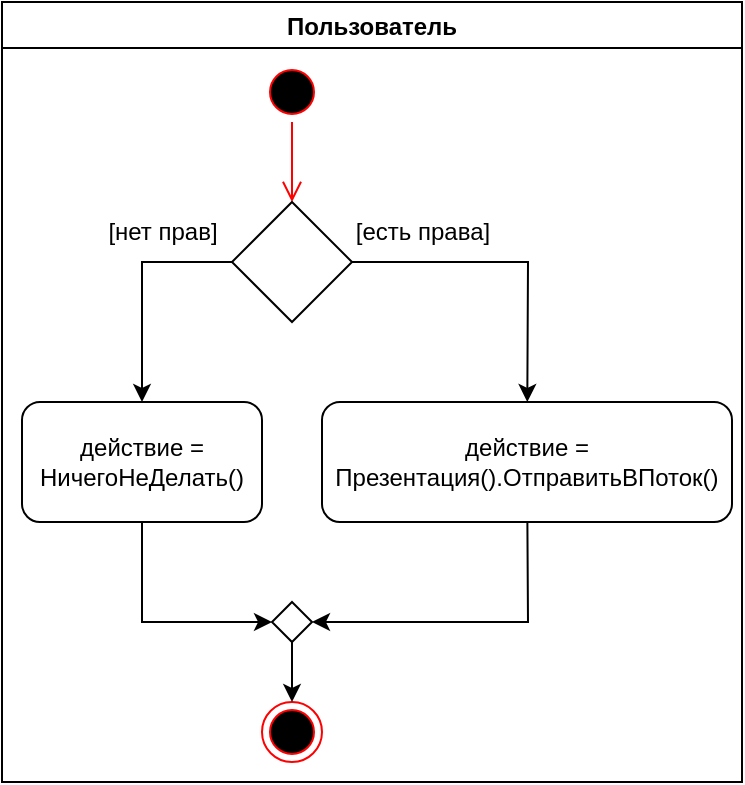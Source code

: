 <mxfile version="15.5.4" type="device"><diagram id="auvaHYt9D2mUyiJxwVjn" name="Page-1"><mxGraphModel dx="1422" dy="780" grid="1" gridSize="10" guides="1" tooltips="1" connect="1" arrows="1" fold="1" page="1" pageScale="1" pageWidth="827" pageHeight="1169" math="0" shadow="0"><root><mxCell id="0"/><mxCell id="1" parent="0"/><mxCell id="oX1Lzh8gc9R75dS9HgBd-47" value="Пользователь" style="swimlane;" vertex="1" parent="1"><mxGeometry x="10" y="10" width="370" height="390" as="geometry"/></mxCell><mxCell id="oX1Lzh8gc9R75dS9HgBd-63" value="" style="ellipse;html=1;shape=startState;fillColor=#000000;strokeColor=#ff0000;" vertex="1" parent="oX1Lzh8gc9R75dS9HgBd-47"><mxGeometry x="130" y="30" width="30" height="30" as="geometry"/></mxCell><mxCell id="oX1Lzh8gc9R75dS9HgBd-64" value="" style="edgeStyle=orthogonalEdgeStyle;html=1;verticalAlign=bottom;endArrow=open;endSize=8;strokeColor=#ff0000;rounded=0;" edge="1" parent="oX1Lzh8gc9R75dS9HgBd-47" source="oX1Lzh8gc9R75dS9HgBd-63" target="oX1Lzh8gc9R75dS9HgBd-68"><mxGeometry relative="1" as="geometry"><mxPoint x="145" y="90" as="targetPoint"/></mxGeometry></mxCell><mxCell id="oX1Lzh8gc9R75dS9HgBd-65" value="действие = Презентация().ОтправитьВПоток()" style="rounded=1;whiteSpace=wrap;html=1;" vertex="1" parent="oX1Lzh8gc9R75dS9HgBd-47"><mxGeometry x="160" y="200" width="205" height="60" as="geometry"/></mxCell><mxCell id="oX1Lzh8gc9R75dS9HgBd-66" value="" style="ellipse;html=1;shape=endState;fillColor=#000000;strokeColor=#ff0000;" vertex="1" parent="oX1Lzh8gc9R75dS9HgBd-47"><mxGeometry x="130" y="350" width="30" height="30" as="geometry"/></mxCell><mxCell id="oX1Lzh8gc9R75dS9HgBd-67" value="" style="endArrow=classic;html=1;rounded=0;entryX=1;entryY=0.5;entryDx=0;entryDy=0;" edge="1" parent="oX1Lzh8gc9R75dS9HgBd-47" source="oX1Lzh8gc9R75dS9HgBd-65" target="oX1Lzh8gc9R75dS9HgBd-73"><mxGeometry width="50" height="50" relative="1" as="geometry"><mxPoint x="145" y="330" as="sourcePoint"/><mxPoint x="155" y="280" as="targetPoint"/><Array as="points"><mxPoint x="263" y="310"/></Array></mxGeometry></mxCell><mxCell id="oX1Lzh8gc9R75dS9HgBd-68" value="" style="rhombus;whiteSpace=wrap;html=1;" vertex="1" parent="oX1Lzh8gc9R75dS9HgBd-47"><mxGeometry x="115" y="100" width="60" height="60" as="geometry"/></mxCell><mxCell id="oX1Lzh8gc9R75dS9HgBd-69" value="" style="endArrow=classic;html=1;rounded=0;exitX=1;exitY=0.5;exitDx=0;exitDy=0;" edge="1" parent="oX1Lzh8gc9R75dS9HgBd-47" source="oX1Lzh8gc9R75dS9HgBd-68" target="oX1Lzh8gc9R75dS9HgBd-65"><mxGeometry width="50" height="50" relative="1" as="geometry"><mxPoint x="242.202" y="270" as="sourcePoint"/><mxPoint x="169.844" y="480.804" as="targetPoint"/><Array as="points"><mxPoint x="263" y="130"/></Array></mxGeometry></mxCell><mxCell id="oX1Lzh8gc9R75dS9HgBd-70" value="действие = НичегоНеДелать()" style="rounded=1;whiteSpace=wrap;html=1;" vertex="1" parent="oX1Lzh8gc9R75dS9HgBd-47"><mxGeometry x="10" y="200" width="120" height="60" as="geometry"/></mxCell><mxCell id="oX1Lzh8gc9R75dS9HgBd-71" value="" style="endArrow=classic;html=1;rounded=0;exitX=0;exitY=0.5;exitDx=0;exitDy=0;" edge="1" parent="oX1Lzh8gc9R75dS9HgBd-47" source="oX1Lzh8gc9R75dS9HgBd-68" target="oX1Lzh8gc9R75dS9HgBd-70"><mxGeometry width="50" height="50" relative="1" as="geometry"><mxPoint x="20" y="90" as="sourcePoint"/><mxPoint x="272.65" y="210" as="targetPoint"/><Array as="points"><mxPoint x="70" y="130"/></Array></mxGeometry></mxCell><mxCell id="oX1Lzh8gc9R75dS9HgBd-73" value="" style="rhombus;whiteSpace=wrap;html=1;" vertex="1" parent="oX1Lzh8gc9R75dS9HgBd-47"><mxGeometry x="135" y="300" width="20" height="20" as="geometry"/></mxCell><mxCell id="oX1Lzh8gc9R75dS9HgBd-74" value="" style="endArrow=classic;html=1;rounded=0;entryX=0;entryY=0.5;entryDx=0;entryDy=0;" edge="1" parent="oX1Lzh8gc9R75dS9HgBd-47" source="oX1Lzh8gc9R75dS9HgBd-70" target="oX1Lzh8gc9R75dS9HgBd-73"><mxGeometry width="50" height="50" relative="1" as="geometry"><mxPoint x="80" y="140" as="sourcePoint"/><mxPoint x="80" y="210" as="targetPoint"/><Array as="points"><mxPoint x="70" y="310"/></Array></mxGeometry></mxCell><mxCell id="oX1Lzh8gc9R75dS9HgBd-75" value="" style="endArrow=classic;html=1;rounded=0;exitX=0.5;exitY=1;exitDx=0;exitDy=0;" edge="1" parent="oX1Lzh8gc9R75dS9HgBd-47" source="oX1Lzh8gc9R75dS9HgBd-73" target="oX1Lzh8gc9R75dS9HgBd-66"><mxGeometry width="50" height="50" relative="1" as="geometry"><mxPoint x="90" y="150" as="sourcePoint"/><mxPoint x="90" y="220" as="targetPoint"/><Array as="points"/></mxGeometry></mxCell><mxCell id="oX1Lzh8gc9R75dS9HgBd-76" value="[нет прав]" style="text;html=1;align=center;verticalAlign=middle;resizable=0;points=[];autosize=1;strokeColor=none;fillColor=none;" vertex="1" parent="oX1Lzh8gc9R75dS9HgBd-47"><mxGeometry x="45" y="105" width="70" height="20" as="geometry"/></mxCell><mxCell id="oX1Lzh8gc9R75dS9HgBd-77" value="[есть права]" style="text;html=1;align=center;verticalAlign=middle;resizable=0;points=[];autosize=1;strokeColor=none;fillColor=none;" vertex="1" parent="oX1Lzh8gc9R75dS9HgBd-47"><mxGeometry x="170" y="105" width="80" height="20" as="geometry"/></mxCell></root></mxGraphModel></diagram></mxfile>
